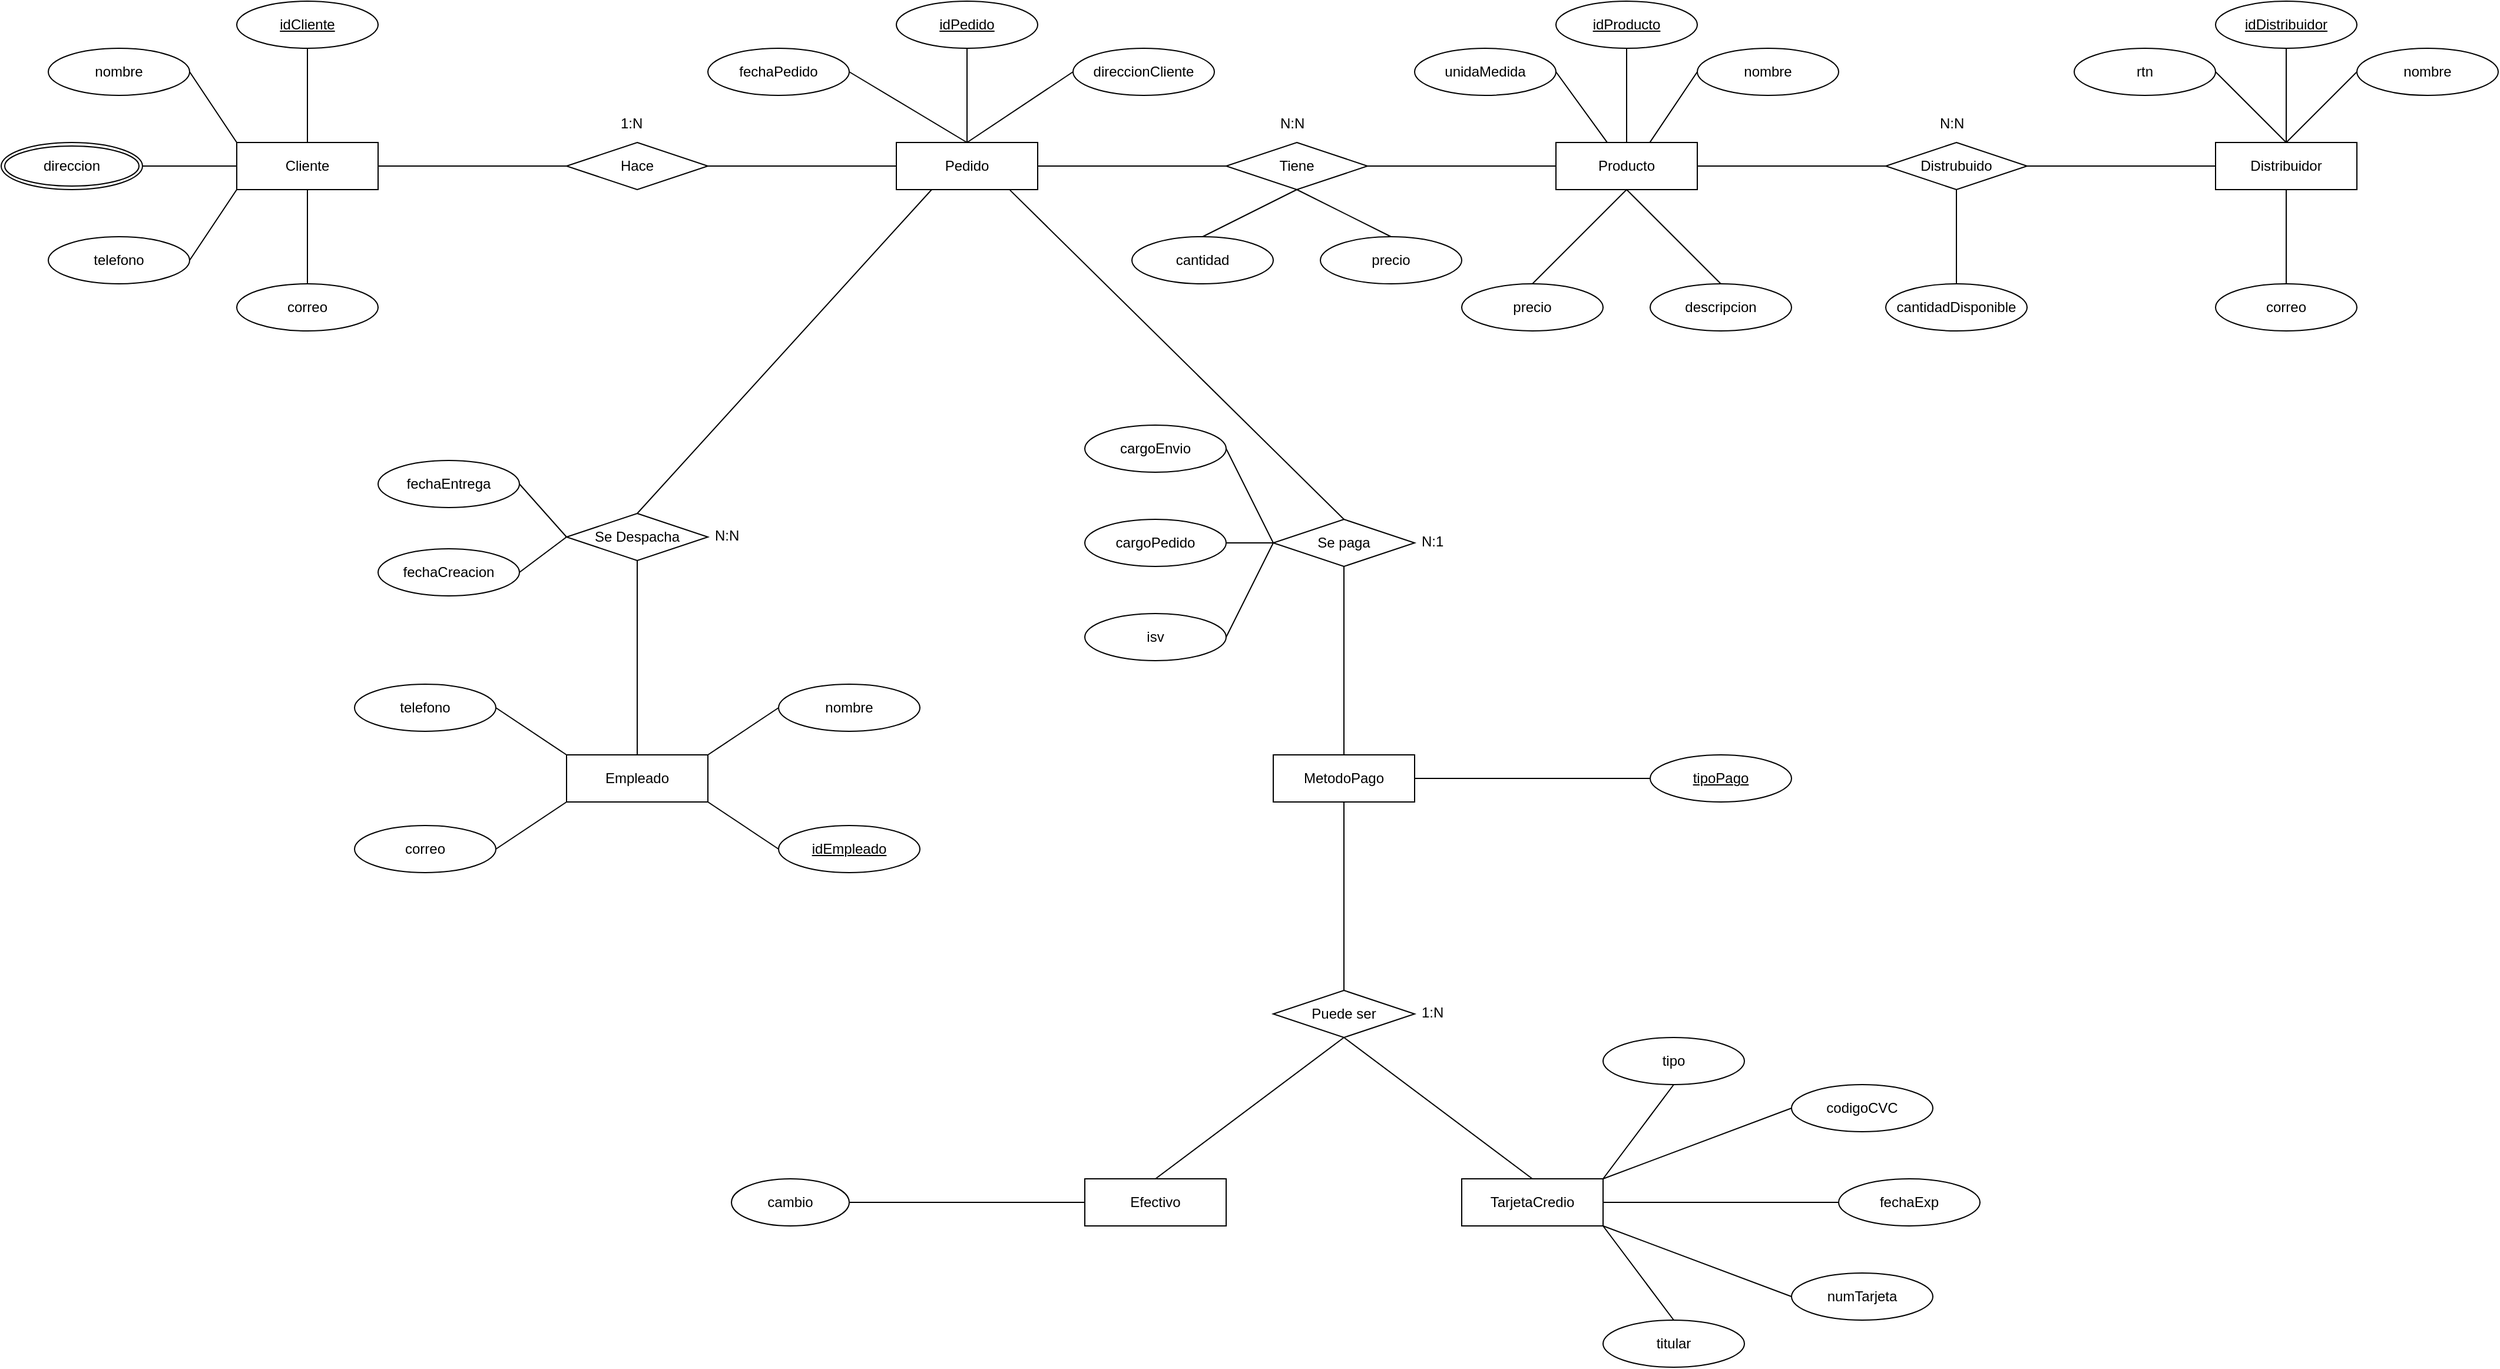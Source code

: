 <mxfile version="13.8.1" type="github">
  <diagram id="cCk7_auXHU_CZTxWtfFX" name="Page-1">
    <mxGraphModel dx="923" dy="384" grid="1" gridSize="10" guides="1" tooltips="1" connect="1" arrows="1" fold="1" page="1" pageScale="1" pageWidth="1600" pageHeight="900" math="0" shadow="0">
      <root>
        <mxCell id="0" />
        <mxCell id="1" parent="0" />
        <mxCell id="Xc1ay_7yRxXx6vF0XpAz-1" value="Cliente" style="whiteSpace=wrap;html=1;align=center;" parent="1" vertex="1">
          <mxGeometry x="240" y="160" width="120" height="40" as="geometry" />
        </mxCell>
        <mxCell id="Xc1ay_7yRxXx6vF0XpAz-2" value="nombre" style="ellipse;whiteSpace=wrap;html=1;align=center;" parent="1" vertex="1">
          <mxGeometry x="80" y="80" width="120" height="40" as="geometry" />
        </mxCell>
        <mxCell id="Xc1ay_7yRxXx6vF0XpAz-3" value="idCliente" style="ellipse;whiteSpace=wrap;html=1;align=center;fontStyle=4;" parent="1" vertex="1">
          <mxGeometry x="240" y="40" width="120" height="40" as="geometry" />
        </mxCell>
        <mxCell id="Xc1ay_7yRxXx6vF0XpAz-5" value="telefono" style="ellipse;whiteSpace=wrap;html=1;align=center;" parent="1" vertex="1">
          <mxGeometry x="80" y="240" width="120" height="40" as="geometry" />
        </mxCell>
        <mxCell id="Xc1ay_7yRxXx6vF0XpAz-6" value="&lt;div&gt;correo&lt;/div&gt;" style="ellipse;whiteSpace=wrap;html=1;align=center;" parent="1" vertex="1">
          <mxGeometry x="240" y="280" width="120" height="40" as="geometry" />
        </mxCell>
        <mxCell id="Xc1ay_7yRxXx6vF0XpAz-7" value="" style="endArrow=none;html=1;rounded=0;entryX=0.5;entryY=1;entryDx=0;entryDy=0;" parent="1" source="Xc1ay_7yRxXx6vF0XpAz-1" target="Xc1ay_7yRxXx6vF0XpAz-3" edge="1">
          <mxGeometry relative="1" as="geometry">
            <mxPoint x="300" y="159" as="sourcePoint" />
            <mxPoint x="294" y="82" as="targetPoint" />
          </mxGeometry>
        </mxCell>
        <mxCell id="Xc1ay_7yRxXx6vF0XpAz-9" value="" style="endArrow=none;html=1;rounded=0;entryX=0;entryY=1;entryDx=0;entryDy=0;exitX=1;exitY=0.5;exitDx=0;exitDy=0;" parent="1" source="Xc1ay_7yRxXx6vF0XpAz-5" target="Xc1ay_7yRxXx6vF0XpAz-1" edge="1">
          <mxGeometry relative="1" as="geometry">
            <mxPoint x="200" y="260" as="sourcePoint" />
            <mxPoint x="360" y="260" as="targetPoint" />
          </mxGeometry>
        </mxCell>
        <mxCell id="Xc1ay_7yRxXx6vF0XpAz-10" value="" style="endArrow=none;html=1;rounded=0;" parent="1" source="Xc1ay_7yRxXx6vF0XpAz-1" target="Xc1ay_7yRxXx6vF0XpAz-6" edge="1">
          <mxGeometry relative="1" as="geometry">
            <mxPoint x="300" y="200" as="sourcePoint" />
            <mxPoint x="460" y="200" as="targetPoint" />
          </mxGeometry>
        </mxCell>
        <mxCell id="Xc1ay_7yRxXx6vF0XpAz-11" value="" style="endArrow=none;html=1;rounded=0;entryX=0;entryY=0;entryDx=0;entryDy=0;exitX=1;exitY=0.5;exitDx=0;exitDy=0;" parent="1" source="Xc1ay_7yRxXx6vF0XpAz-2" target="Xc1ay_7yRxXx6vF0XpAz-1" edge="1">
          <mxGeometry relative="1" as="geometry">
            <mxPoint x="200" y="110" as="sourcePoint" />
            <mxPoint x="360" y="100" as="targetPoint" />
          </mxGeometry>
        </mxCell>
        <mxCell id="Xc1ay_7yRxXx6vF0XpAz-12" value="" style="endArrow=none;html=1;rounded=0;entryX=0;entryY=0.5;entryDx=0;entryDy=0;" parent="1" target="Xc1ay_7yRxXx6vF0XpAz-1" edge="1">
          <mxGeometry relative="1" as="geometry">
            <mxPoint x="160" y="180" as="sourcePoint" />
            <mxPoint x="320" y="180" as="targetPoint" />
          </mxGeometry>
        </mxCell>
        <mxCell id="Xc1ay_7yRxXx6vF0XpAz-13" value="" style="endArrow=none;html=1;rounded=0;" parent="1" source="Xc1ay_7yRxXx6vF0XpAz-1" target="Xc1ay_7yRxXx6vF0XpAz-14" edge="1">
          <mxGeometry relative="1" as="geometry">
            <mxPoint x="360" y="180" as="sourcePoint" />
            <mxPoint x="520" y="180" as="targetPoint" />
          </mxGeometry>
        </mxCell>
        <mxCell id="Xc1ay_7yRxXx6vF0XpAz-14" value="Hace" style="shape=rhombus;perimeter=rhombusPerimeter;whiteSpace=wrap;html=1;align=center;" parent="1" vertex="1">
          <mxGeometry x="520" y="160" width="120" height="40" as="geometry" />
        </mxCell>
        <mxCell id="Xc1ay_7yRxXx6vF0XpAz-16" value="" style="endArrow=none;html=1;rounded=0;" parent="1" source="Xc1ay_7yRxXx6vF0XpAz-14" target="Xc1ay_7yRxXx6vF0XpAz-17" edge="1">
          <mxGeometry relative="1" as="geometry">
            <mxPoint x="640" y="180" as="sourcePoint" />
            <mxPoint x="800" y="180" as="targetPoint" />
          </mxGeometry>
        </mxCell>
        <mxCell id="Xc1ay_7yRxXx6vF0XpAz-17" value="Pedido" style="whiteSpace=wrap;html=1;align=center;" parent="1" vertex="1">
          <mxGeometry x="800" y="160" width="120" height="40" as="geometry" />
        </mxCell>
        <mxCell id="Xc1ay_7yRxXx6vF0XpAz-18" value="1:N" style="text;strokeColor=none;fillColor=none;spacingLeft=4;spacingRight=4;overflow=hidden;rotatable=0;points=[[0,0.5],[1,0.5]];portConstraint=eastwest;fontSize=12;" parent="1" vertex="1">
          <mxGeometry x="560" y="130" width="40" height="30" as="geometry" />
        </mxCell>
        <mxCell id="Xc1ay_7yRxXx6vF0XpAz-19" value="idPedido" style="ellipse;whiteSpace=wrap;html=1;align=center;fontStyle=4;" parent="1" vertex="1">
          <mxGeometry x="800" y="40" width="120" height="40" as="geometry" />
        </mxCell>
        <mxCell id="Xc1ay_7yRxXx6vF0XpAz-20" value="direccionCliente" style="ellipse;whiteSpace=wrap;html=1;align=center;" parent="1" vertex="1">
          <mxGeometry x="950" y="80" width="120" height="40" as="geometry" />
        </mxCell>
        <mxCell id="Xc1ay_7yRxXx6vF0XpAz-21" value="fechaPedido" style="ellipse;whiteSpace=wrap;html=1;align=center;" parent="1" vertex="1">
          <mxGeometry x="640" y="80" width="120" height="40" as="geometry" />
        </mxCell>
        <mxCell id="Xc1ay_7yRxXx6vF0XpAz-22" value="direccion" style="ellipse;shape=doubleEllipse;margin=3;whiteSpace=wrap;html=1;align=center;" parent="1" vertex="1">
          <mxGeometry x="40" y="160" width="120" height="40" as="geometry" />
        </mxCell>
        <mxCell id="Xc1ay_7yRxXx6vF0XpAz-23" value="" style="endArrow=none;html=1;rounded=0;" parent="1" source="Xc1ay_7yRxXx6vF0XpAz-17" target="Xc1ay_7yRxXx6vF0XpAz-19" edge="1">
          <mxGeometry relative="1" as="geometry">
            <mxPoint x="700" y="80" as="sourcePoint" />
            <mxPoint x="860" y="80" as="targetPoint" />
          </mxGeometry>
        </mxCell>
        <mxCell id="Xc1ay_7yRxXx6vF0XpAz-24" value="" style="endArrow=none;html=1;rounded=0;exitX=1;exitY=0.5;exitDx=0;exitDy=0;entryX=0.5;entryY=0;entryDx=0;entryDy=0;" parent="1" source="Xc1ay_7yRxXx6vF0XpAz-21" target="Xc1ay_7yRxXx6vF0XpAz-17" edge="1">
          <mxGeometry relative="1" as="geometry">
            <mxPoint x="700" y="200" as="sourcePoint" />
            <mxPoint x="860" y="200" as="targetPoint" />
          </mxGeometry>
        </mxCell>
        <mxCell id="Xc1ay_7yRxXx6vF0XpAz-25" value="" style="endArrow=none;html=1;rounded=0;entryX=0;entryY=0.5;entryDx=0;entryDy=0;exitX=0.5;exitY=0;exitDx=0;exitDy=0;" parent="1" source="Xc1ay_7yRxXx6vF0XpAz-17" target="Xc1ay_7yRxXx6vF0XpAz-20" edge="1">
          <mxGeometry relative="1" as="geometry">
            <mxPoint x="860" y="200" as="sourcePoint" />
            <mxPoint x="1020" y="200" as="targetPoint" />
          </mxGeometry>
        </mxCell>
        <mxCell id="Xc1ay_7yRxXx6vF0XpAz-26" value="" style="endArrow=none;html=1;rounded=0;entryX=0;entryY=0.5;entryDx=0;entryDy=0;" parent="1" source="Xc1ay_7yRxXx6vF0XpAz-17" target="Xc1ay_7yRxXx6vF0XpAz-27" edge="1">
          <mxGeometry relative="1" as="geometry">
            <mxPoint x="920" y="180" as="sourcePoint" />
            <mxPoint x="1080" y="180" as="targetPoint" />
          </mxGeometry>
        </mxCell>
        <mxCell id="Xc1ay_7yRxXx6vF0XpAz-27" value="Tiene" style="shape=rhombus;perimeter=rhombusPerimeter;whiteSpace=wrap;html=1;align=center;" parent="1" vertex="1">
          <mxGeometry x="1080" y="160" width="120" height="40" as="geometry" />
        </mxCell>
        <mxCell id="Xc1ay_7yRxXx6vF0XpAz-28" value="N:N" style="text;strokeColor=none;fillColor=none;spacingLeft=4;spacingRight=4;overflow=hidden;rotatable=0;points=[[0,0.5],[1,0.5]];portConstraint=eastwest;fontSize=12;" parent="1" vertex="1">
          <mxGeometry x="1120" y="130" width="40" height="30" as="geometry" />
        </mxCell>
        <mxCell id="Xc1ay_7yRxXx6vF0XpAz-29" value="" style="endArrow=none;html=1;rounded=0;" parent="1" source="Xc1ay_7yRxXx6vF0XpAz-27" target="Xc1ay_7yRxXx6vF0XpAz-32" edge="1">
          <mxGeometry relative="1" as="geometry">
            <mxPoint x="1220" y="220" as="sourcePoint" />
            <mxPoint x="1360" y="180" as="targetPoint" />
          </mxGeometry>
        </mxCell>
        <mxCell id="Xc1ay_7yRxXx6vF0XpAz-30" value="&lt;div&gt;cantidad&lt;/div&gt;" style="ellipse;whiteSpace=wrap;html=1;align=center;" parent="1" vertex="1">
          <mxGeometry x="1000" y="240" width="120" height="40" as="geometry" />
        </mxCell>
        <mxCell id="Xc1ay_7yRxXx6vF0XpAz-31" value="" style="endArrow=none;html=1;rounded=0;exitX=0.5;exitY=0;exitDx=0;exitDy=0;" parent="1" source="Xc1ay_7yRxXx6vF0XpAz-30" edge="1">
          <mxGeometry relative="1" as="geometry">
            <mxPoint x="980" y="200" as="sourcePoint" />
            <mxPoint x="1140" y="200" as="targetPoint" />
          </mxGeometry>
        </mxCell>
        <mxCell id="Xc1ay_7yRxXx6vF0XpAz-32" value="Producto" style="whiteSpace=wrap;html=1;align=center;" parent="1" vertex="1">
          <mxGeometry x="1360" y="160" width="120" height="40" as="geometry" />
        </mxCell>
        <mxCell id="Xc1ay_7yRxXx6vF0XpAz-33" value="nombre" style="ellipse;whiteSpace=wrap;html=1;align=center;" parent="1" vertex="1">
          <mxGeometry x="1480" y="80" width="120" height="40" as="geometry" />
        </mxCell>
        <mxCell id="Xc1ay_7yRxXx6vF0XpAz-34" value="idProducto" style="ellipse;whiteSpace=wrap;html=1;align=center;fontStyle=4;" parent="1" vertex="1">
          <mxGeometry x="1360" y="40" width="120" height="40" as="geometry" />
        </mxCell>
        <mxCell id="Xc1ay_7yRxXx6vF0XpAz-35" value="unidaMedida" style="ellipse;whiteSpace=wrap;html=1;align=center;" parent="1" vertex="1">
          <mxGeometry x="1240" y="80" width="120" height="40" as="geometry" />
        </mxCell>
        <mxCell id="Xc1ay_7yRxXx6vF0XpAz-37" value="descripcion" style="ellipse;whiteSpace=wrap;html=1;align=center;" parent="1" vertex="1">
          <mxGeometry x="1440" y="280" width="120" height="40" as="geometry" />
        </mxCell>
        <mxCell id="Xc1ay_7yRxXx6vF0XpAz-38" value="precio" style="ellipse;whiteSpace=wrap;html=1;align=center;" parent="1" vertex="1">
          <mxGeometry x="1280" y="280" width="120" height="40" as="geometry" />
        </mxCell>
        <mxCell id="Xc1ay_7yRxXx6vF0XpAz-40" value="" style="endArrow=none;html=1;rounded=0;entryX=0.364;entryY=0.004;entryDx=0;entryDy=0;entryPerimeter=0;exitX=1;exitY=0.5;exitDx=0;exitDy=0;" parent="1" source="Xc1ay_7yRxXx6vF0XpAz-35" target="Xc1ay_7yRxXx6vF0XpAz-32" edge="1">
          <mxGeometry relative="1" as="geometry">
            <mxPoint x="1320" y="100" as="sourcePoint" />
            <mxPoint x="1480" y="100" as="targetPoint" />
          </mxGeometry>
        </mxCell>
        <mxCell id="Xc1ay_7yRxXx6vF0XpAz-41" value="" style="endArrow=none;html=1;rounded=0;entryX=0;entryY=0.5;entryDx=0;entryDy=0;exitX=0.663;exitY=0.004;exitDx=0;exitDy=0;exitPerimeter=0;" parent="1" source="Xc1ay_7yRxXx6vF0XpAz-32" target="Xc1ay_7yRxXx6vF0XpAz-33" edge="1">
          <mxGeometry relative="1" as="geometry">
            <mxPoint x="1360" y="100" as="sourcePoint" />
            <mxPoint x="1520" y="100" as="targetPoint" />
          </mxGeometry>
        </mxCell>
        <mxCell id="Xc1ay_7yRxXx6vF0XpAz-42" value="" style="endArrow=none;html=1;rounded=0;exitX=0.5;exitY=0;exitDx=0;exitDy=0;entryX=0.5;entryY=1;entryDx=0;entryDy=0;" parent="1" source="Xc1ay_7yRxXx6vF0XpAz-32" target="Xc1ay_7yRxXx6vF0XpAz-34" edge="1">
          <mxGeometry relative="1" as="geometry">
            <mxPoint x="1270" y="80" as="sourcePoint" />
            <mxPoint x="1430" y="80" as="targetPoint" />
          </mxGeometry>
        </mxCell>
        <mxCell id="Xc1ay_7yRxXx6vF0XpAz-43" value="" style="endArrow=none;html=1;rounded=0;entryX=0.5;entryY=1;entryDx=0;entryDy=0;exitX=0.5;exitY=0;exitDx=0;exitDy=0;" parent="1" source="Xc1ay_7yRxXx6vF0XpAz-38" target="Xc1ay_7yRxXx6vF0XpAz-32" edge="1">
          <mxGeometry relative="1" as="geometry">
            <mxPoint x="1340" y="280" as="sourcePoint" />
            <mxPoint x="1500" y="280" as="targetPoint" />
          </mxGeometry>
        </mxCell>
        <mxCell id="Xc1ay_7yRxXx6vF0XpAz-44" value="" style="endArrow=none;html=1;rounded=0;entryX=0.5;entryY=0;entryDx=0;entryDy=0;" parent="1" target="Xc1ay_7yRxXx6vF0XpAz-37" edge="1">
          <mxGeometry relative="1" as="geometry">
            <mxPoint x="1420" y="200" as="sourcePoint" />
            <mxPoint x="1580" y="200" as="targetPoint" />
          </mxGeometry>
        </mxCell>
        <mxCell id="Xc1ay_7yRxXx6vF0XpAz-45" value="" style="endArrow=none;html=1;rounded=0;" parent="1" source="Xc1ay_7yRxXx6vF0XpAz-32" target="Xc1ay_7yRxXx6vF0XpAz-47" edge="1">
          <mxGeometry relative="1" as="geometry">
            <mxPoint x="1470" y="180.21" as="sourcePoint" />
            <mxPoint x="1640" y="180" as="targetPoint" />
          </mxGeometry>
        </mxCell>
        <mxCell id="Xc1ay_7yRxXx6vF0XpAz-47" value="Distrubuido" style="shape=rhombus;perimeter=rhombusPerimeter;whiteSpace=wrap;html=1;align=center;" parent="1" vertex="1">
          <mxGeometry x="1640" y="160" width="120" height="40" as="geometry" />
        </mxCell>
        <mxCell id="Xc1ay_7yRxXx6vF0XpAz-48" value="" style="endArrow=none;html=1;rounded=0;" parent="1" source="Xc1ay_7yRxXx6vF0XpAz-47" target="Xc1ay_7yRxXx6vF0XpAz-49" edge="1">
          <mxGeometry relative="1" as="geometry">
            <mxPoint x="1760" y="180" as="sourcePoint" />
            <mxPoint x="1920" y="180" as="targetPoint" />
          </mxGeometry>
        </mxCell>
        <mxCell id="Xc1ay_7yRxXx6vF0XpAz-49" value="Distribuidor" style="whiteSpace=wrap;html=1;align=center;" parent="1" vertex="1">
          <mxGeometry x="1920" y="160" width="120" height="40" as="geometry" />
        </mxCell>
        <mxCell id="Xc1ay_7yRxXx6vF0XpAz-51" value="cantidadDisponible" style="ellipse;whiteSpace=wrap;html=1;align=center;" parent="1" vertex="1">
          <mxGeometry x="1640" y="280" width="120" height="40" as="geometry" />
        </mxCell>
        <mxCell id="Xc1ay_7yRxXx6vF0XpAz-52" value="" style="endArrow=none;html=1;rounded=0;" parent="1" source="Xc1ay_7yRxXx6vF0XpAz-51" target="Xc1ay_7yRxXx6vF0XpAz-47" edge="1">
          <mxGeometry relative="1" as="geometry">
            <mxPoint x="1660" y="110" as="sourcePoint" />
            <mxPoint x="1820" y="110" as="targetPoint" />
          </mxGeometry>
        </mxCell>
        <mxCell id="Xc1ay_7yRxXx6vF0XpAz-53" value="N:N" style="text;strokeColor=none;fillColor=none;spacingLeft=4;spacingRight=4;overflow=hidden;rotatable=0;points=[[0,0.5],[1,0.5]];portConstraint=eastwest;fontSize=12;" parent="1" vertex="1">
          <mxGeometry x="1680" y="130" width="40" height="30" as="geometry" />
        </mxCell>
        <mxCell id="Xc1ay_7yRxXx6vF0XpAz-54" value="idDistribuidor" style="ellipse;whiteSpace=wrap;html=1;align=center;fontStyle=4;" parent="1" vertex="1">
          <mxGeometry x="1920" y="40" width="120" height="40" as="geometry" />
        </mxCell>
        <mxCell id="Xc1ay_7yRxXx6vF0XpAz-55" value="rtn" style="ellipse;whiteSpace=wrap;html=1;align=center;" parent="1" vertex="1">
          <mxGeometry x="1800" y="80" width="120" height="40" as="geometry" />
        </mxCell>
        <mxCell id="Xc1ay_7yRxXx6vF0XpAz-56" value="nombre" style="ellipse;whiteSpace=wrap;html=1;align=center;" parent="1" vertex="1">
          <mxGeometry x="2040" y="80" width="120" height="40" as="geometry" />
        </mxCell>
        <mxCell id="Xc1ay_7yRxXx6vF0XpAz-57" value="&lt;div&gt;correo&lt;/div&gt;" style="ellipse;whiteSpace=wrap;html=1;align=center;" parent="1" vertex="1">
          <mxGeometry x="1920" y="280" width="120" height="40" as="geometry" />
        </mxCell>
        <mxCell id="Xc1ay_7yRxXx6vF0XpAz-59" value="" style="endArrow=none;html=1;rounded=0;entryX=0.5;entryY=1;entryDx=0;entryDy=0;exitX=0.5;exitY=0;exitDx=0;exitDy=0;" parent="1" source="Xc1ay_7yRxXx6vF0XpAz-49" target="Xc1ay_7yRxXx6vF0XpAz-54" edge="1">
          <mxGeometry relative="1" as="geometry">
            <mxPoint x="1890" y="140" as="sourcePoint" />
            <mxPoint x="2050" y="140" as="targetPoint" />
          </mxGeometry>
        </mxCell>
        <mxCell id="Xc1ay_7yRxXx6vF0XpAz-60" value="" style="endArrow=none;html=1;rounded=0;entryX=0.5;entryY=0;entryDx=0;entryDy=0;exitX=1;exitY=0.5;exitDx=0;exitDy=0;" parent="1" source="Xc1ay_7yRxXx6vF0XpAz-55" target="Xc1ay_7yRxXx6vF0XpAz-49" edge="1">
          <mxGeometry relative="1" as="geometry">
            <mxPoint x="1920" y="100" as="sourcePoint" />
            <mxPoint x="2080" y="100" as="targetPoint" />
          </mxGeometry>
        </mxCell>
        <mxCell id="Xc1ay_7yRxXx6vF0XpAz-61" value="" style="endArrow=none;html=1;rounded=0;exitX=0.5;exitY=0;exitDx=0;exitDy=0;entryX=0;entryY=0.5;entryDx=0;entryDy=0;" parent="1" source="Xc1ay_7yRxXx6vF0XpAz-49" target="Xc1ay_7yRxXx6vF0XpAz-56" edge="1">
          <mxGeometry relative="1" as="geometry">
            <mxPoint x="1880" y="100" as="sourcePoint" />
            <mxPoint x="2040" y="100" as="targetPoint" />
          </mxGeometry>
        </mxCell>
        <mxCell id="Xc1ay_7yRxXx6vF0XpAz-62" value="" style="endArrow=none;html=1;rounded=0;entryX=0.5;entryY=1;entryDx=0;entryDy=0;exitX=0.5;exitY=0;exitDx=0;exitDy=0;" parent="1" source="Xc1ay_7yRxXx6vF0XpAz-57" target="Xc1ay_7yRxXx6vF0XpAz-49" edge="1">
          <mxGeometry relative="1" as="geometry">
            <mxPoint x="1900" y="280" as="sourcePoint" />
            <mxPoint x="2060" y="280" as="targetPoint" />
          </mxGeometry>
        </mxCell>
        <mxCell id="Xc1ay_7yRxXx6vF0XpAz-64" value="" style="endArrow=none;html=1;rounded=0;entryX=0.25;entryY=1;entryDx=0;entryDy=0;exitX=0.5;exitY=0;exitDx=0;exitDy=0;" parent="1" source="Xc1ay_7yRxXx6vF0XpAz-65" target="Xc1ay_7yRxXx6vF0XpAz-17" edge="1">
          <mxGeometry relative="1" as="geometry">
            <mxPoint x="860" y="390" as="sourcePoint" />
            <mxPoint x="860" y="200" as="targetPoint" />
          </mxGeometry>
        </mxCell>
        <mxCell id="Xc1ay_7yRxXx6vF0XpAz-65" value="Se Despacha" style="shape=rhombus;perimeter=rhombusPerimeter;whiteSpace=wrap;html=1;align=center;" parent="1" vertex="1">
          <mxGeometry x="520" y="475" width="120" height="40" as="geometry" />
        </mxCell>
        <mxCell id="Xc1ay_7yRxXx6vF0XpAz-68" value="" style="endArrow=none;html=1;rounded=0;entryX=0.5;entryY=1;entryDx=0;entryDy=0;" parent="1" source="Xc1ay_7yRxXx6vF0XpAz-69" target="Xc1ay_7yRxXx6vF0XpAz-65" edge="1">
          <mxGeometry relative="1" as="geometry">
            <mxPoint x="819.41" y="690" as="sourcePoint" />
            <mxPoint x="819.41" y="500.0" as="targetPoint" />
          </mxGeometry>
        </mxCell>
        <mxCell id="Xc1ay_7yRxXx6vF0XpAz-69" value="Empleado" style="whiteSpace=wrap;html=1;align=center;" parent="1" vertex="1">
          <mxGeometry x="520" y="680" width="120" height="40" as="geometry" />
        </mxCell>
        <mxCell id="Xc1ay_7yRxXx6vF0XpAz-70" value="nombre" style="ellipse;whiteSpace=wrap;html=1;align=center;" parent="1" vertex="1">
          <mxGeometry x="700" y="620" width="120" height="40" as="geometry" />
        </mxCell>
        <mxCell id="Xc1ay_7yRxXx6vF0XpAz-71" value="idEmpleado" style="ellipse;whiteSpace=wrap;html=1;align=center;fontStyle=4;" parent="1" vertex="1">
          <mxGeometry x="700" y="740" width="120" height="40" as="geometry" />
        </mxCell>
        <mxCell id="Xc1ay_7yRxXx6vF0XpAz-72" value="telefono" style="ellipse;whiteSpace=wrap;html=1;align=center;" parent="1" vertex="1">
          <mxGeometry x="340" y="620" width="120" height="40" as="geometry" />
        </mxCell>
        <mxCell id="Xc1ay_7yRxXx6vF0XpAz-73" value="&lt;div&gt;correo&lt;/div&gt;" style="ellipse;whiteSpace=wrap;html=1;align=center;" parent="1" vertex="1">
          <mxGeometry x="340" y="740" width="120" height="40" as="geometry" />
        </mxCell>
        <mxCell id="Xc1ay_7yRxXx6vF0XpAz-75" value="fechaEntrega" style="ellipse;whiteSpace=wrap;html=1;align=center;" parent="1" vertex="1">
          <mxGeometry x="360" y="430" width="120" height="40" as="geometry" />
        </mxCell>
        <mxCell id="Xc1ay_7yRxXx6vF0XpAz-76" value="fechaCreacion" style="ellipse;whiteSpace=wrap;html=1;align=center;" parent="1" vertex="1">
          <mxGeometry x="360" y="505" width="120" height="40" as="geometry" />
        </mxCell>
        <mxCell id="Xc1ay_7yRxXx6vF0XpAz-77" value="" style="endArrow=none;html=1;rounded=0;exitX=1;exitY=0.5;exitDx=0;exitDy=0;entryX=0;entryY=0.5;entryDx=0;entryDy=0;" parent="1" source="Xc1ay_7yRxXx6vF0XpAz-75" target="Xc1ay_7yRxXx6vF0XpAz-65" edge="1">
          <mxGeometry relative="1" as="geometry">
            <mxPoint x="420" y="565" as="sourcePoint" />
            <mxPoint x="580" y="565" as="targetPoint" />
          </mxGeometry>
        </mxCell>
        <mxCell id="Xc1ay_7yRxXx6vF0XpAz-78" value="" style="endArrow=none;html=1;rounded=0;exitX=0;exitY=0.5;exitDx=0;exitDy=0;entryX=1;entryY=0.5;entryDx=0;entryDy=0;" parent="1" source="Xc1ay_7yRxXx6vF0XpAz-65" target="Xc1ay_7yRxXx6vF0XpAz-76" edge="1">
          <mxGeometry relative="1" as="geometry">
            <mxPoint x="640" y="495" as="sourcePoint" />
            <mxPoint x="720" y="495" as="targetPoint" />
          </mxGeometry>
        </mxCell>
        <mxCell id="Xc1ay_7yRxXx6vF0XpAz-82" value="N:N" style="text;strokeColor=none;fillColor=none;spacingLeft=4;spacingRight=4;overflow=hidden;rotatable=0;points=[[0,0.5],[1,0.5]];portConstraint=eastwest;fontSize=12;" parent="1" vertex="1">
          <mxGeometry x="640" y="480" width="40" height="30" as="geometry" />
        </mxCell>
        <mxCell id="Xc1ay_7yRxXx6vF0XpAz-84" value="" style="endArrow=none;html=1;rounded=0;exitX=1;exitY=0.5;exitDx=0;exitDy=0;entryX=0;entryY=0;entryDx=0;entryDy=0;" parent="1" source="Xc1ay_7yRxXx6vF0XpAz-72" target="Xc1ay_7yRxXx6vF0XpAz-69" edge="1">
          <mxGeometry relative="1" as="geometry">
            <mxPoint x="430" y="730" as="sourcePoint" />
            <mxPoint x="590" y="730" as="targetPoint" />
          </mxGeometry>
        </mxCell>
        <mxCell id="Xc1ay_7yRxXx6vF0XpAz-85" value="" style="endArrow=none;html=1;rounded=0;entryX=0;entryY=1;entryDx=0;entryDy=0;exitX=1;exitY=0.5;exitDx=0;exitDy=0;" parent="1" source="Xc1ay_7yRxXx6vF0XpAz-73" target="Xc1ay_7yRxXx6vF0XpAz-69" edge="1">
          <mxGeometry relative="1" as="geometry">
            <mxPoint x="460" y="760" as="sourcePoint" />
            <mxPoint x="620" y="760" as="targetPoint" />
          </mxGeometry>
        </mxCell>
        <mxCell id="Xc1ay_7yRxXx6vF0XpAz-86" value="" style="endArrow=none;html=1;rounded=0;exitX=1;exitY=1;exitDx=0;exitDy=0;entryX=0;entryY=0.5;entryDx=0;entryDy=0;" parent="1" source="Xc1ay_7yRxXx6vF0XpAz-69" target="Xc1ay_7yRxXx6vF0XpAz-71" edge="1">
          <mxGeometry relative="1" as="geometry">
            <mxPoint x="560" y="770" as="sourcePoint" />
            <mxPoint x="720" y="770" as="targetPoint" />
          </mxGeometry>
        </mxCell>
        <mxCell id="Xc1ay_7yRxXx6vF0XpAz-88" value="" style="endArrow=none;html=1;rounded=0;entryX=0;entryY=0.5;entryDx=0;entryDy=0;exitX=1;exitY=0;exitDx=0;exitDy=0;" parent="1" source="Xc1ay_7yRxXx6vF0XpAz-69" target="Xc1ay_7yRxXx6vF0XpAz-70" edge="1">
          <mxGeometry relative="1" as="geometry">
            <mxPoint x="640" y="680" as="sourcePoint" />
            <mxPoint x="800" y="680" as="targetPoint" />
          </mxGeometry>
        </mxCell>
        <mxCell id="Xc1ay_7yRxXx6vF0XpAz-96" value="Se paga" style="shape=rhombus;perimeter=rhombusPerimeter;whiteSpace=wrap;html=1;align=center;" parent="1" vertex="1">
          <mxGeometry x="1120" y="480" width="120" height="40" as="geometry" />
        </mxCell>
        <mxCell id="Xc1ay_7yRxXx6vF0XpAz-103" value="" style="endArrow=none;html=1;rounded=0;entryX=0.5;entryY=0;entryDx=0;entryDy=0;exitX=0.804;exitY=1.011;exitDx=0;exitDy=0;exitPerimeter=0;" parent="1" source="Xc1ay_7yRxXx6vF0XpAz-17" target="Xc1ay_7yRxXx6vF0XpAz-96" edge="1">
          <mxGeometry relative="1" as="geometry">
            <mxPoint x="877" y="201" as="sourcePoint" />
            <mxPoint x="1040" y="350" as="targetPoint" />
          </mxGeometry>
        </mxCell>
        <mxCell id="tycoJyhCb8Sr3pGikRSo-3" value="MetodoPago" style="whiteSpace=wrap;html=1;align=center;" parent="1" vertex="1">
          <mxGeometry x="1120" y="680" width="120" height="40" as="geometry" />
        </mxCell>
        <mxCell id="tycoJyhCb8Sr3pGikRSo-4" value="" style="endArrow=none;html=1;rounded=0;exitX=0.5;exitY=1;exitDx=0;exitDy=0;entryX=0.5;entryY=0;entryDx=0;entryDy=0;" parent="1" source="Xc1ay_7yRxXx6vF0XpAz-96" target="tycoJyhCb8Sr3pGikRSo-3" edge="1">
          <mxGeometry relative="1" as="geometry">
            <mxPoint x="1140" y="560" as="sourcePoint" />
            <mxPoint x="1300" y="560" as="targetPoint" />
          </mxGeometry>
        </mxCell>
        <mxCell id="tycoJyhCb8Sr3pGikRSo-5" value="" style="endArrow=none;html=1;rounded=0;exitX=0;exitY=0.5;exitDx=0;exitDy=0;entryX=1;entryY=0.5;entryDx=0;entryDy=0;" parent="1" source="Xc1ay_7yRxXx6vF0XpAz-96" target="tycoJyhCb8Sr3pGikRSo-7" edge="1">
          <mxGeometry relative="1" as="geometry">
            <mxPoint x="1240" y="700" as="sourcePoint" />
            <mxPoint x="1400" y="700" as="targetPoint" />
          </mxGeometry>
        </mxCell>
        <mxCell id="tycoJyhCb8Sr3pGikRSo-6" value="N:1" style="text;strokeColor=none;fillColor=none;spacingLeft=4;spacingRight=4;overflow=hidden;rotatable=0;points=[[0,0.5],[1,0.5]];portConstraint=eastwest;fontSize=12;" parent="1" vertex="1">
          <mxGeometry x="1240" y="485" width="40" height="30" as="geometry" />
        </mxCell>
        <mxCell id="tycoJyhCb8Sr3pGikRSo-7" value="cargoEnvio" style="ellipse;whiteSpace=wrap;html=1;align=center;" parent="1" vertex="1">
          <mxGeometry x="960" y="400" width="120" height="40" as="geometry" />
        </mxCell>
        <mxCell id="tycoJyhCb8Sr3pGikRSo-8" value="cargoPedido" style="ellipse;whiteSpace=wrap;html=1;align=center;" parent="1" vertex="1">
          <mxGeometry x="960" y="480" width="120" height="40" as="geometry" />
        </mxCell>
        <mxCell id="tycoJyhCb8Sr3pGikRSo-9" value="" style="endArrow=none;html=1;rounded=0;exitX=1;exitY=0.5;exitDx=0;exitDy=0;entryX=0;entryY=0.5;entryDx=0;entryDy=0;" parent="1" source="tycoJyhCb8Sr3pGikRSo-8" target="Xc1ay_7yRxXx6vF0XpAz-96" edge="1">
          <mxGeometry relative="1" as="geometry">
            <mxPoint x="1080" y="539.76" as="sourcePoint" />
            <mxPoint x="1120" y="500" as="targetPoint" />
          </mxGeometry>
        </mxCell>
        <mxCell id="tycoJyhCb8Sr3pGikRSo-10" value="isv" style="ellipse;whiteSpace=wrap;html=1;align=center;" parent="1" vertex="1">
          <mxGeometry x="960" y="560" width="120" height="40" as="geometry" />
        </mxCell>
        <mxCell id="tycoJyhCb8Sr3pGikRSo-12" value="" style="endArrow=none;html=1;rounded=0;exitX=1;exitY=0.5;exitDx=0;exitDy=0;" parent="1" source="tycoJyhCb8Sr3pGikRSo-10" edge="1">
          <mxGeometry relative="1" as="geometry">
            <mxPoint x="1080" y="579.5" as="sourcePoint" />
            <mxPoint x="1120" y="500" as="targetPoint" />
          </mxGeometry>
        </mxCell>
        <mxCell id="tycoJyhCb8Sr3pGikRSo-16" value="Puede ser" style="shape=rhombus;perimeter=rhombusPerimeter;whiteSpace=wrap;html=1;align=center;" parent="1" vertex="1">
          <mxGeometry x="1120" y="880" width="120" height="40" as="geometry" />
        </mxCell>
        <mxCell id="tycoJyhCb8Sr3pGikRSo-17" value="" style="endArrow=none;html=1;rounded=0;entryX=0.5;entryY=1;entryDx=0;entryDy=0;" parent="1" source="tycoJyhCb8Sr3pGikRSo-16" target="tycoJyhCb8Sr3pGikRSo-3" edge="1">
          <mxGeometry relative="1" as="geometry">
            <mxPoint x="1110" y="790" as="sourcePoint" />
            <mxPoint x="1270" y="790" as="targetPoint" />
          </mxGeometry>
        </mxCell>
        <mxCell id="tycoJyhCb8Sr3pGikRSo-19" value="Efectivo" style="whiteSpace=wrap;html=1;align=center;" parent="1" vertex="1">
          <mxGeometry x="960" y="1040" width="120" height="40" as="geometry" />
        </mxCell>
        <mxCell id="tycoJyhCb8Sr3pGikRSo-20" value="TarjetaCredio" style="whiteSpace=wrap;html=1;align=center;" parent="1" vertex="1">
          <mxGeometry x="1280" y="1040" width="120" height="40" as="geometry" />
        </mxCell>
        <mxCell id="tycoJyhCb8Sr3pGikRSo-21" value="" style="endArrow=none;html=1;rounded=0;entryX=0.5;entryY=1;entryDx=0;entryDy=0;exitX=0.5;exitY=0;exitDx=0;exitDy=0;" parent="1" source="tycoJyhCb8Sr3pGikRSo-19" target="tycoJyhCb8Sr3pGikRSo-16" edge="1">
          <mxGeometry relative="1" as="geometry">
            <mxPoint x="1000" y="990" as="sourcePoint" />
            <mxPoint x="1160" y="990" as="targetPoint" />
          </mxGeometry>
        </mxCell>
        <mxCell id="tycoJyhCb8Sr3pGikRSo-22" value="" style="endArrow=none;html=1;rounded=0;exitX=0.5;exitY=1;exitDx=0;exitDy=0;entryX=0.5;entryY=0;entryDx=0;entryDy=0;" parent="1" source="tycoJyhCb8Sr3pGikRSo-16" target="tycoJyhCb8Sr3pGikRSo-20" edge="1">
          <mxGeometry relative="1" as="geometry">
            <mxPoint x="1250" y="960" as="sourcePoint" />
            <mxPoint x="1410" y="960" as="targetPoint" />
          </mxGeometry>
        </mxCell>
        <mxCell id="tycoJyhCb8Sr3pGikRSo-24" value="cambio" style="ellipse;whiteSpace=wrap;html=1;align=center;" parent="1" vertex="1">
          <mxGeometry x="660" y="1040" width="100" height="40" as="geometry" />
        </mxCell>
        <mxCell id="tycoJyhCb8Sr3pGikRSo-25" value="numTarjeta" style="ellipse;whiteSpace=wrap;html=1;align=center;" parent="1" vertex="1">
          <mxGeometry x="1560" y="1120" width="120" height="40" as="geometry" />
        </mxCell>
        <mxCell id="tycoJyhCb8Sr3pGikRSo-28" value="tipo" style="ellipse;whiteSpace=wrap;html=1;align=center;" parent="1" vertex="1">
          <mxGeometry x="1400" y="920" width="120" height="40" as="geometry" />
        </mxCell>
        <mxCell id="tycoJyhCb8Sr3pGikRSo-29" value="titular" style="ellipse;whiteSpace=wrap;html=1;align=center;" parent="1" vertex="1">
          <mxGeometry x="1400" y="1160" width="120" height="40" as="geometry" />
        </mxCell>
        <mxCell id="tycoJyhCb8Sr3pGikRSo-30" value="fechaExp" style="ellipse;whiteSpace=wrap;html=1;align=center;" parent="1" vertex="1">
          <mxGeometry x="1600" y="1040" width="120" height="40" as="geometry" />
        </mxCell>
        <mxCell id="tycoJyhCb8Sr3pGikRSo-31" value="codigoCVC" style="ellipse;whiteSpace=wrap;html=1;align=center;" parent="1" vertex="1">
          <mxGeometry x="1560" y="960" width="120" height="40" as="geometry" />
        </mxCell>
        <mxCell id="tycoJyhCb8Sr3pGikRSo-32" value="1:N" style="text;strokeColor=none;fillColor=none;spacingLeft=4;spacingRight=4;overflow=hidden;rotatable=0;points=[[0,0.5],[1,0.5]];portConstraint=eastwest;fontSize=12;" parent="1" vertex="1">
          <mxGeometry x="1240" y="885" width="40" height="30" as="geometry" />
        </mxCell>
        <mxCell id="tycoJyhCb8Sr3pGikRSo-33" value="" style="endArrow=none;html=1;rounded=0;exitX=1;exitY=0;exitDx=0;exitDy=0;entryX=0.5;entryY=1;entryDx=0;entryDy=0;" parent="1" source="tycoJyhCb8Sr3pGikRSo-20" target="tycoJyhCb8Sr3pGikRSo-28" edge="1">
          <mxGeometry relative="1" as="geometry">
            <mxPoint x="1460" y="1090" as="sourcePoint" />
            <mxPoint x="1620" y="1090" as="targetPoint" />
          </mxGeometry>
        </mxCell>
        <mxCell id="tycoJyhCb8Sr3pGikRSo-34" value="" style="endArrow=none;html=1;rounded=0;exitX=1;exitY=0;exitDx=0;exitDy=0;entryX=0;entryY=0.5;entryDx=0;entryDy=0;" parent="1" source="tycoJyhCb8Sr3pGikRSo-20" target="tycoJyhCb8Sr3pGikRSo-31" edge="1">
          <mxGeometry relative="1" as="geometry">
            <mxPoint x="1440" y="1070" as="sourcePoint" />
            <mxPoint x="1600" y="1070" as="targetPoint" />
          </mxGeometry>
        </mxCell>
        <mxCell id="tycoJyhCb8Sr3pGikRSo-35" value="" style="endArrow=none;html=1;rounded=0;exitX=1;exitY=1;exitDx=0;exitDy=0;entryX=0.5;entryY=0;entryDx=0;entryDy=0;" parent="1" source="tycoJyhCb8Sr3pGikRSo-20" target="tycoJyhCb8Sr3pGikRSo-29" edge="1">
          <mxGeometry relative="1" as="geometry">
            <mxPoint x="1480" y="1090" as="sourcePoint" />
            <mxPoint x="1640" y="1090" as="targetPoint" />
          </mxGeometry>
        </mxCell>
        <mxCell id="tycoJyhCb8Sr3pGikRSo-36" value="" style="endArrow=none;html=1;rounded=0;entryX=0;entryY=0.5;entryDx=0;entryDy=0;exitX=1;exitY=1;exitDx=0;exitDy=0;" parent="1" source="tycoJyhCb8Sr3pGikRSo-20" target="tycoJyhCb8Sr3pGikRSo-25" edge="1">
          <mxGeometry relative="1" as="geometry">
            <mxPoint x="1430" y="1070" as="sourcePoint" />
            <mxPoint x="1560" y="1080" as="targetPoint" />
          </mxGeometry>
        </mxCell>
        <mxCell id="tycoJyhCb8Sr3pGikRSo-37" value="" style="endArrow=none;html=1;rounded=0;entryX=0;entryY=0.5;entryDx=0;entryDy=0;exitX=1;exitY=0.5;exitDx=0;exitDy=0;" parent="1" source="tycoJyhCb8Sr3pGikRSo-20" target="tycoJyhCb8Sr3pGikRSo-30" edge="1">
          <mxGeometry relative="1" as="geometry">
            <mxPoint x="1450" y="1060" as="sourcePoint" />
            <mxPoint x="1570" y="1070" as="targetPoint" />
          </mxGeometry>
        </mxCell>
        <mxCell id="tycoJyhCb8Sr3pGikRSo-38" value="" style="endArrow=none;html=1;rounded=0;entryX=0;entryY=0.5;entryDx=0;entryDy=0;exitX=1;exitY=0.5;exitDx=0;exitDy=0;" parent="1" source="tycoJyhCb8Sr3pGikRSo-24" target="tycoJyhCb8Sr3pGikRSo-19" edge="1">
          <mxGeometry relative="1" as="geometry">
            <mxPoint x="760" y="1060" as="sourcePoint" />
            <mxPoint x="920" y="1060" as="targetPoint" />
          </mxGeometry>
        </mxCell>
        <mxCell id="tycoJyhCb8Sr3pGikRSo-40" value="" style="endArrow=none;html=1;rounded=0;entryX=0;entryY=0.5;entryDx=0;entryDy=0;exitX=1;exitY=0.5;exitDx=0;exitDy=0;" parent="1" source="tycoJyhCb8Sr3pGikRSo-3" edge="1">
          <mxGeometry relative="1" as="geometry">
            <mxPoint x="1240" y="700" as="sourcePoint" />
            <mxPoint x="1440" y="700" as="targetPoint" />
          </mxGeometry>
        </mxCell>
        <mxCell id="tycoJyhCb8Sr3pGikRSo-41" value="tipoPago" style="ellipse;whiteSpace=wrap;html=1;align=center;fontStyle=4;" parent="1" vertex="1">
          <mxGeometry x="1440" y="680" width="120" height="40" as="geometry" />
        </mxCell>
        <mxCell id="GpEKOkZ7wer3zeVSZ71q-1" value="precio" style="ellipse;whiteSpace=wrap;html=1;align=center;" parent="1" vertex="1">
          <mxGeometry x="1160" y="240" width="120" height="40" as="geometry" />
        </mxCell>
        <mxCell id="GpEKOkZ7wer3zeVSZ71q-2" value="" style="endArrow=none;html=1;rounded=0;entryX=0.5;entryY=0;entryDx=0;entryDy=0;" parent="1" target="GpEKOkZ7wer3zeVSZ71q-1" edge="1">
          <mxGeometry relative="1" as="geometry">
            <mxPoint x="1140" y="200" as="sourcePoint" />
            <mxPoint x="1300" y="200" as="targetPoint" />
          </mxGeometry>
        </mxCell>
      </root>
    </mxGraphModel>
  </diagram>
</mxfile>
